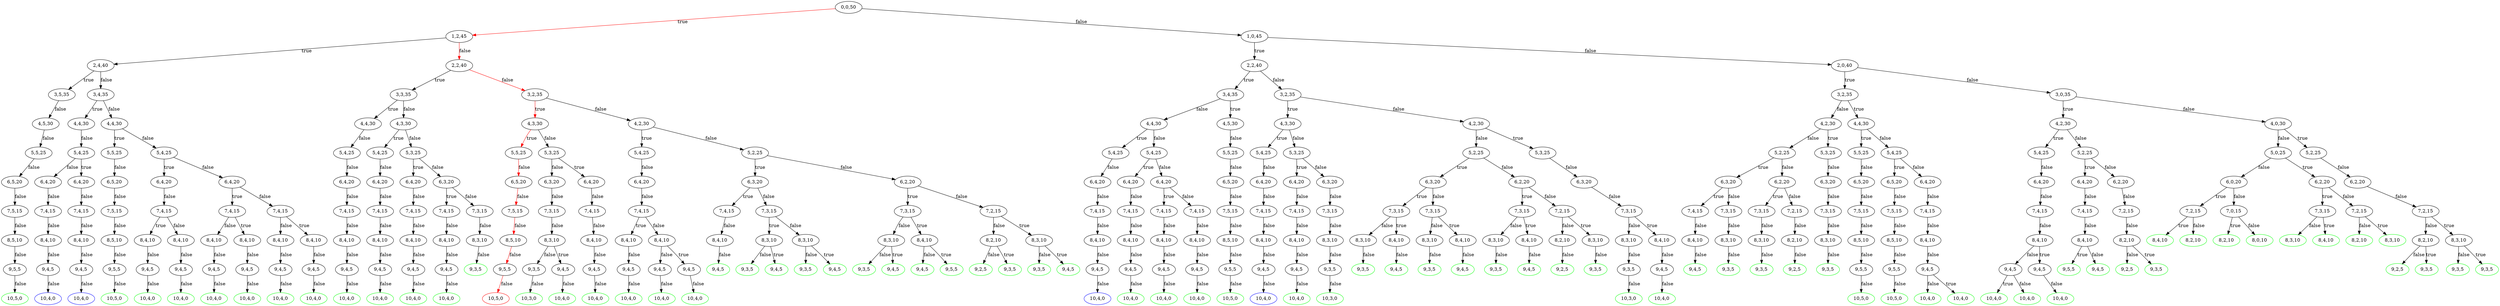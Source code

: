 strict digraph G {
  1 [ color="green" label="9,4,5" ];
  2 [ color="black" label="4,3,30" ];
  3 [ color="black" label="6,5,20" ];
  4 [ color="black" label="6,4,20" ];
  5 [ color="green" label="8,4,10" ];
  6 [ color="black" label="8,4,10" ];
  7 [ color="black" label="2,4,40" ];
  8 [ color="green" label="9,3,5" ];
  9 [ color="green" label="10,3,0" ];
  10 [ color="black" label="6,0,20" ];
  11 [ color="green" label="9,3,5" ];
  12 [ color="black" label="6,4,20" ];
  13 [ color="black" label="9,4,5" ];
  14 [ color="green" label="10,4,0" ];
  15 [ color="black" label="5,2,25" ];
  16 [ color="black" label="9,5,5" ];
  17 [ color="black" label="9,4,5" ];
  18 [ color="green" label="9,3,5" ];
  19 [ color="green" label="8,2,10" ];
  20 [ color="black" label="8,5,10" ];
  21 [ color="black" label="8,4,10" ];
  22 [ color="black" label="9,3,5" ];
  23 [ color="black" label="5,2,25" ];
  24 [ color="black" label="7,4,15" ];
  25 [ color="green" label="10,4,0" ];
  26 [ color="black" label="8,4,10" ];
  27 [ color="black" label="4,4,30" ];
  28 [ color="green" label="9,3,5" ];
  29 [ color="black" label="6,4,20" ];
  30 [ color="green" label="10,4,0" ];
  31 [ color="black" label="9,4,5" ];
  32 [ color="black" label="8,4,10" ];
  33 [ color="black" label="8,4,10" ];
  34 [ color="black" label="4,2,30" ];
  35 [ color="black" label="9,4,5" ];
  36 [ color="black" label="8,4,10" ];
  37 [ color="black" label="8,4,10" ];
  38 [ color="black" label="6,5,20" ];
  39 [ color="black" label="2,2,40" ];
  40 [ color="black" label="9,4,5" ];
  41 [ color="black" label="7,5,15" ];
  42 [ color="black" label="6,3,20" ];
  43 [ color="green" label="9,5,5" ];
  44 [ color="green" label="9,3,5" ];
  45 [ color="black" label="8,4,10" ];
  46 [ color="black" label="5,5,25" ];
  47 [ color="green" label="9,3,5" ];
  48 [ color="black" label="7,4,15" ];
  49 [ color="black" label="8,3,10" ];
  50 [ color="black" label="9,3,5" ];
  51 [ color="black" label="5,0,25" ];
  52 [ color="black" label="8,3,10" ];
  53 [ color="green" label="10,5,0" ];
  54 [ color="black" label="8,4,10" ];
  55 [ color="black" label="9,4,5" ];
  56 [ color="black" label="4,2,30" ];
  57 [ color="green" label="9,4,5" ];
  58 [ color="black" label="8,5,10" ];
  59 [ color="black" label="8,4,10" ];
  60 [ color="black" label="8,3,10" ];
  61 [ color="black" label="7,5,15" ];
  62 [ color="black" label="8,3,10" ];
  63 [ color="black" label="4,2,30" ];
  64 [ color="black" label="6,4,20" ];
  65 [ color="black" label="9,4,5" ];
  66 [ color="black" label="7,4,15" ];
  67 [ color="green" label="9,3,5" ];
  68 [ color="black" label="3,4,35" ];
  69 [ color="black" label="8,3,10" ];
  70 [ color="black" label="5,4,25" ];
  71 [ color="black" label="9,4,5" ];
  72 [ color="black" label="8,4,10" ];
  73 [ color="black" label="7,4,15" ];
  74 [ color="black" label="7,4,15" ];
  75 [ color="black" label="8,4,10" ];
  76 [ color="black" label="7,4,15" ];
  77 [ color="black" label="7,4,15" ];
  78 [ color="black" label="5,5,25" ];
  79 [ color="black" label="1,2,45" ];
  80 [ color="black" label="8,4,10" ];
  81 [ color="green" label="9,2,5" ];
  82 [ color="black" label="6,5,20" ];
  83 [ color="green" label="8,3,10" ];
  84 [ color="green" label="10,4,0" ];
  85 [ color="black" label="8,3,10" ];
  86 [ color="green" label="9,2,5" ];
  87 [ color="black" label="7,4,15" ];
  88 [ color="black" label="8,3,10" ];
  89 [ color="black" label="6,4,20" ];
  90 [ color="green" label="10,4,0" ];
  91 [ color="green" label="10,3,0" ];
  92 [ color="black" label="8,3,10" ];
  93 [ color="black" label="4,0,30" ];
  94 [ color="black" label="7,3,15" ];
  95 [ color="black" label="9,5,5" ];
  96 [ color="black" label="7,4,15" ];
  97 [ color="black" label="8,4,10" ];
  98 [ color="black" label="3,2,35" ];
  99 [ color="green" label="8,2,10" ];
  100 [ color="green" label="10,4,0" ];
  101 [ color="black" label="7,5,15" ];
  102 [ color="black" label="7,4,15" ];
  103 [ color="black" label="7,3,15" ];
  104 [ color="green" label="10,4,0" ];
  105 [ color="green" label="9,4,5" ];
  106 [ color="black" label="6,5,20" ];
  107 [ color="black" label="7,3,15" ];
  108 [ color="black" label="3,2,35" ];
  109 [ color="green" label="10,4,0" ];
  110 [ color="black" label="5,4,25" ];
  111 [ color="black" label="6,4,20" ];
  112 [ color="black" label="8,3,10" ];
  113 [ color="black" label="7,3,15" ];
  114 [ color="black" label="7,4,15" ];
  115 [ color="black" label="6,4,20" ];
  116 [ color="black" label="6,4,20" ];
  117 [ color="green" label="9,4,5" ];
  118 [ color="green" label="10,4,0" ];
  119 [ color="black" label="6,4,20" ];
  120 [ color="black" label="6,4,20" ];
  121 [ color="green" label="9,4,5" ];
  122 [ color="black" label="7,4,15" ];
  123 [ color="blue" label="10,4,0" ];
  124 [ color="black" label="8,2,10" ];
  125 [ color="black" label="7,3,15" ];
  126 [ color="black" label="9,4,5" ];
  127 [ color="black" label="7,3,15" ];
  128 [ color="black" label="8,2,10" ];
  129 [ color="green" label="9,3,5" ];
  130 [ color="black" label="7,3,15" ];
  131 [ color="black" label="9,4,5" ];
  132 [ color="green" label="9,3,5" ];
  133 [ color="black" label="9,3,5" ];
  134 [ color="black" label="7,3,15" ];
  135 [ color="black" label="3,0,35" ];
  136 [ color="black" label="8,5,10" ];
  137 [ color="black" label="6,4,20" ];
  138 [ color="black" label="7,4,15" ];
  139 [ color="black" label="7,2,15" ];
  140 [ color="black" label="9,4,5" ];
  141 [ color="black" label="6,5,20" ];
  142 [ color="black" label="6,4,20" ];
  143 [ color="black" label="6,3,20" ];
  144 [ color="black" label="9,4,5" ];
  145 [ color="black" label="8,4,10" ];
  146 [ color="black" label="5,5,25" ];
  147 [ color="black" label="6,3,20" ];
  148 [ color="black" label="2,2,40" ];
  149 [ color="black" label="9,4,5" ];
  150 [ color="black" label="5,4,25" ];
  151 [ color="black" label="7,3,15" ];
  152 [ color="green" label="10,4,0" ];
  153 [ color="black" label="6,3,20" ];
  154 [ color="black" label="5,4,25" ];
  155 [ color="black" label="9,4,5" ];
  156 [ color="black" label="5,4,25" ];
  157 [ color="green" label="9,4,5" ];
  158 [ color="black" label="8,4,10" ];
  159 [ color="green" label="9,2,5" ];
  160 [ color="black" label="9,4,5" ];
  161 [ color="black" label="7,2,15" ];
  162 [ color="black" label="8,4,10" ];
  163 [ color="black" label="6,3,20" ];
  164 [ color="black" label="7,2,15" ];
  165 [ color="green" label="9,3,5" ];
  166 [ color="black" label="6,3,20" ];
  167 [ color="black" label="8,4,10" ];
  168 [ color="green" label="9,3,5" ];
  169 [ color="black" label="8,3,10" ];
  170 [ color="green" label="8,4,10" ];
  171 [ color="red" label="10,5,0" ];
  172 [ color="green" label="10,4,0" ];
  173 [ color="black" label="6,3,20" ];
  174 [ color="black" label="2,0,40" ];
  175 [ color="green" label="10,4,0" ];
  176 [ color="green" label="9,3,5" ];
  177 [ color="black" label="7,5,15" ];
  178 [ color="green" label="9,3,5" ];
  179 [ color="black" label="5,4,25" ];
  180 [ color="black" label="6,4,20" ];
  181 [ color="black" label="6,2,20" ];
  182 [ color="black" label="8,4,10" ];
  183 [ color="black" label="5,5,25" ];
  184 [ color="green" label="10,4,0" ];
  185 [ color="black" label="5,4,25" ];
  186 [ color="black" label="8,4,10" ];
  187 [ color="green" label="9,2,5" ];
  188 [ color="black" label="5,3,25" ];
  189 [ color="black" label="8,4,10" ];
  190 [ color="green" label="8,3,10" ];
  191 [ color="black" label="4,4,30" ];
  192 [ color="black" label="9,4,5" ];
  193 [ color="green" label="9,2,5" ];
  194 [ color="black" label="8,4,10" ];
  195 [ color="green" label="10,4,0" ];
  196 [ color="black" label="4,4,30" ];
  197 [ color="black" label="8,4,10" ];
  198 [ color="black" label="8,2,10" ];
  199 [ color="black" label="8,4,10" ];
  200 [ color="black" label="6,2,20" ];
  201 [ color="black" label="7,4,15" ];
  202 [ color="green" label="10,5,0" ];
  203 [ color="green" label="9,5,5" ];
  204 [ color="black" label="5,3,25" ];
  205 [ color="black" label="6,2,20" ];
  206 [ color="green" label="9,3,5" ];
  207 [ color="black" label="8,3,10" ];
  208 [ color="black" label="5,3,25" ];
  209 [ color="black" label="8,3,10" ];
  210 [ color="black" label="7,3,15" ];
  211 [ color="black" label="9,5,5" ];
  212 [ color="black" label="9,4,5" ];
  213 [ color="black" label="5,3,25" ];
  214 [ color="black" label="1,0,45" ];
  215 [ color="black" label="8,3,10" ];
  216 [ color="black" label="6,5,20" ];
  217 [ color="black" label="8,3,10" ];
  218 [ color="green" label="9,3,5" ];
  219 [ color="black" label="5,4,25" ];
  220 [ color="black" label="7,4,15" ];
  221 [ color="green" label="9,4,5" ];
  222 [ color="black" label="4,5,30" ];
  223 [ color="black" label="9,4,5" ];
  224 [ color="black" label="8,2,10" ];
  225 [ color="black" label="4,3,30" ];
  226 [ color="black" label="8,4,10" ];
  227 [ color="black" label="8,2,10" ];
  228 [ color="green" label="10,4,0" ];
  229 [ color="green" label="9,4,5" ];
  230 [ color="black" label="7,4,15" ];
  231 [ color="black" label="9,4,5" ];
  232 [ color="black" label="7,2,15" ];
  233 [ color="black" label="7,4,15" ];
  234 [ color="black" label="5,2,25" ];
  235 [ color="black" label="6,4,20" ];
  236 [ color="green" label="8,2,10" ];
  237 [ color="black" label="9,5,5" ];
  238 [ color="black" label="5,2,25" ];
  239 [ color="black" label="7,3,15" ];
  240 [ color="green" label="10,5,0" ];
  241 [ color="black" label="4,3,30" ];
  242 [ color="green" label="9,3,5" ];
  243 [ color="black" label="6,3,20" ];
  244 [ color="black" label="8,5,10" ];
  245 [ color="black" label="8,4,10" ];
  246 [ color="black" label="0,0,50" ];
  247 [ color="black" label="5,5,25" ];
  248 [ color="black" label="7,3,15" ];
  249 [ color="green" label="10,4,0" ];
  250 [ color="black" label="4,4,30" ];
  251 [ color="green" label="8,0,10" ];
  252 [ color="black" label="3,5,35" ];
  253 [ color="black" label="8,4,10" ];
  254 [ color="black" label="7,2,15" ];
  255 [ color="green" label="9,4,5" ];
  256 [ color="black" label="7,4,15" ];
  257 [ color="green" label="10,5,0" ];
  258 [ color="green" label="10,4,0" ];
  259 [ color="black" label="7,2,15" ];
  260 [ color="black" label="9,4,5" ];
  261 [ color="black" label="8,4,10" ];
  262 [ color="green" label="10,4,0" ];
  263 [ color="black" label="6,4,20" ];
  264 [ color="green" label="10,4,0" ];
  265 [ color="black" label="8,4,10" ];
  266 [ color="green" label="10,4,0" ];
  267 [ color="blue" label="10,4,0" ];
  268 [ color="green" label="10,4,0" ];
  269 [ color="black" label="6,2,20" ];
  270 [ color="green" label="9,3,5" ];
  271 [ color="black" label="6,4,20" ];
  272 [ color="blue" label="10,4,0" ];
  273 [ color="black" label="5,4,25" ];
  274 [ color="black" label="7,2,15" ];
  275 [ color="black" label="8,5,10" ];
  276 [ color="black" label="4,2,30" ];
  277 [ color="black" label="9,5,5" ];
  278 [ color="black" label="3,3,35" ];
  279 [ color="black" label="8,3,10" ];
  280 [ color="black" label="5,3,25" ];
  281 [ color="black" label="7,5,15" ];
  282 [ color="black" label="7,4,15" ];
  283 [ color="green" label="9,4,5" ];
  284 [ color="black" label="4,5,30" ];
  285 [ color="black" label="9,4,5" ];
  286 [ color="black" label="3,4,35" ];
  287 [ color="black" label="7,0,15" ];
  288 [ color="black" label="7,4,15" ];
  289 [ color="blue" label="10,4,0" ];
  290 [ color="black" label="6,2,20" ];
  291 [ color="black" label="8,4,10" ];
  292 [ color="green" label="10,5,0" ];
  293 [ color="green" label="10,4,0" ];
  294 [ color="black" label="6,4,20" ];
  295 [ color="black" label="9,5,5" ];
  296 [ color="black" label="9,4,5" ];
  297 [ color="green" label="10,3,0" ];
  298 [ color="black" label="6,2,20" ];
  299 [ color="black" label="8,4,10" ];
  300 [ color="black" label="7,4,15" ];
  301 [ color="black" label="9,4,5" ];
  302 [ color="black" label="5,4,25" ];
  303 [ color="black" label="7,4,15" ];
  304 [ color="black" label="9,4,5" ];
  305 [ color="green" label="10,4,0" ];
  306 [ color="black" label="9,4,5" ];
  307 [ color="black" label="9,4,5" ];
  308 [ color="black" label="5,2,25" ];
  309 [ color="black" label="8,3,10" ];
  310 [ color="green" label="10,4,0" ];
  311 [ color="black" label="9,4,5" ];
  312 [ color="black" label="4,4,30" ];
  313 [ color="green" label="9,4,5" ];
  314 [ color="black" label="7,5,15" ];
  315 [ color="black" label="3,2,35" ];
  316 [ color="green" label="10,4,0" ];
  317 [ color="black" label="8,5,10" ];
  318 [ color="black" label="7,3,15" ];
  45 -> 1 [ label="false" ];
  108 -> 2 [ label="true" ];
  46 -> 3 [ color="red" label="false" ];
  208 -> 4 [ label="true" ];
  274 -> 5 [ label="true" ];
  48 -> 6 [ label="false" ];
  79 -> 7 [ label="true" ];
  49 -> 8 [ label="false" ];
  50 -> 9 [ label="false" ];
  51 -> 10 [ label="false" ];
  52 -> 11 [ label="false" ];
  219 -> 12 [ label="true" ];
  54 -> 13 [ label="false" ];
  55 -> 14 [ label="false" ];
  56 -> 15 [ label="false" ];
  58 -> 16 [ label="false" ];
  59 -> 17 [ label="false" ];
  60 -> 18 [ label="false" ];
  287 -> 19 [ label="true" ];
  61 -> 20 [ label="false" ];
  288 -> 21 [ label="true" ];
  62 -> 22 [ label="false" ];
  63 -> 23 [ label="false" ];
  64 -> 24 [ label="false" ];
  65 -> 25 [ label="false" ];
  66 -> 26 [ label="false" ];
  68 -> 27 [ label="false" ];
  69 -> 28 [ label="false" ];
  70 -> 29 [ label="false" ];
  71 -> 30 [ label="false" ];
  72 -> 31 [ label="false" ];
  73 -> 32 [ label="false" ];
  74 -> 33 [ label="false" ];
  135 -> 34 [ label="true" ];
  75 -> 35 [ label="false" ];
  76 -> 36 [ label="false" ];
  77 -> 37 [ label="false" ];
  78 -> 38 [ label="false" ];
  79 -> 39 [ color="red" label="false" ];
  80 -> 40 [ label="false" ];
  82 -> 41 [ label="false" ];
  238 -> 42 [ label="true" ];
  37 -> 43 [ label="true" ];
  85 -> 44 [ label="false" ];
  87 -> 45 [ label="false" ];
  225 -> 46 [ color="red" label="true" ];
  88 -> 47 [ label="false" ];
  89 -> 48 [ label="false" ];
  318 -> 49 [ label="true" ];
  92 -> 50 [ label="false" ];
  93 -> 51 [ label="false" ];
  94 -> 52 [ label="false" ];
  95 -> 53 [ label="false" ];
  96 -> 54 [ label="false" ];
  97 -> 55 [ label="false" ];
  98 -> 56 [ label="false" ];
  49 -> 57 [ label="true" ];
  101 -> 58 [ label="false" ];
  102 -> 59 [ label="false" ];
  103 -> 60 [ label="false" ];
  106 -> 61 [ label="false" ];
  107 -> 62 [ label="false" ];
  108 -> 63 [ label="false" ];
  110 -> 64 [ label="false" ];
  59 -> 65 [ label="true" ];
  111 -> 66 [ label="false" ];
  112 -> 67 [ label="false" ];
  148 -> 68 [ label="true" ];
  113 -> 69 [ label="false" ];
  241 -> 70 [ label="true" ];
  62 -> 71 [ label="true" ];
  114 -> 72 [ label="false" ];
  115 -> 73 [ label="false" ];
  116 -> 74 [ label="false" ];
  24 -> 75 [ label="true" ];
  119 -> 76 [ label="false" ];
  120 -> 77 [ label="false" ];
  250 -> 78 [ label="true" ];
  246 -> 79 [ color="red" label="true" ];
  122 -> 80 [ label="false" ];
  124 -> 81 [ label="false" ];
  273 -> 82 [ label="true" ];
  125 -> 83 [ label="false" ];
  126 -> 84 [ label="false" ];
  127 -> 85 [ label="false" ];
  128 -> 86 [ label="false" ];
  143 -> 87 [ label="true" ];
  130 -> 88 [ label="false" ];
  280 -> 89 [ label="true" ];
  131 -> 90 [ label="false" ];
  133 -> 91 [ label="false" ];
  134 -> 92 [ label="false" ];
  135 -> 93 [ label="false" ];
  153 -> 94 [ label="true" ];
  136 -> 95 [ label="false" ];
  137 -> 96 [ label="false" ];
  138 -> 97 [ label="false" ];
  174 -> 98 [ label="true" ];
  139 -> 99 [ label="false" ];
  140 -> 100 [ label="false" ];
  141 -> 101 [ label="false" ];
  142 -> 102 [ label="false" ];
  143 -> 103 [ label="false" ];
  144 -> 104 [ label="false" ];
  145 -> 105 [ label="false" ];
  146 -> 106 [ label="false" ];
  147 -> 107 [ label="false" ];
  148 -> 108 [ label="false" ];
  149 -> 109 [ label="false" ];
  276 -> 110 [ label="true" ];
  150 -> 111 [ label="false" ];
  151 -> 112 [ label="false" ];
  153 -> 113 [ label="false" ];
  166 -> 114 [ label="true" ];
  154 -> 115 [ label="false" ];
  302 -> 116 [ label="true" ];
  112 -> 117 [ label="true" ];
  155 -> 118 [ label="false" ];
  156 -> 119 [ label="false" ];
  308 -> 120 [ label="true" ];
  158 -> 121 [ label="false" ];
  180 -> 122 [ label="true" ];
  160 -> 123 [ label="false" ];
  161 -> 124 [ label="false" ];
  181 -> 125 [ label="true" ];
  162 -> 126 [ label="false" ];
  163 -> 127 [ label="false" ];
  164 -> 128 [ label="false" ];
  124 -> 129 [ label="true" ];
  166 -> 130 [ label="false" ];
  167 -> 131 [ label="false" ];
  128 -> 132 [ label="true" ];
  169 -> 133 [ label="false" ];
  173 -> 134 [ label="false" ];
  174 -> 135 [ label="false" ];
  177 -> 136 [ label="false" ];
  179 -> 137 [ label="false" ];
  180 -> 138 [ label="false" ];
  181 -> 139 [ label="false" ];
  182 -> 140 [ label="false" ];
  183 -> 141 [ label="false" ];
  185 -> 142 [ label="false" ];
  15 -> 143 [ label="true" ];
  186 -> 144 [ label="false" ];
  94 -> 145 [ label="true" ];
  312 -> 146 [ label="true" ];
  188 -> 147 [ label="false" ];
  214 -> 148 [ label="true" ];
  189 -> 149 [ label="false" ];
  191 -> 150 [ label="false" ];
  205 -> 151 [ label="true" ];
  192 -> 152 [ label="false" ];
  23 -> 153 [ label="true" ];
  2 -> 154 [ label="true" ];
  194 -> 155 [ label="false" ];
  196 -> 156 [ label="false" ];
  197 -> 157 [ label="false" ];
  113 -> 158 [ label="true" ];
  198 -> 159 [ label="false" ];
  199 -> 160 [ label="false" ];
  200 -> 161 [ label="false" ];
  201 -> 162 [ label="false" ];
  204 -> 163 [ label="false" ];
  205 -> 164 [ label="false" ];
  207 -> 165 [ label="false" ];
  208 -> 166 [ label="false" ];
  122 -> 167 [ label="true" ];
  209 -> 168 [ label="false" ];
  210 -> 169 [ label="false" ];
  125 -> 170 [ label="true" ];
  211 -> 171 [ color="red" label="false" ];
  212 -> 172 [ label="false" ];
  213 -> 173 [ label="false" ];
  214 -> 174 [ label="false" ];
  17 -> 175 [ label="true" ];
  215 -> 176 [ label="false" ];
  216 -> 177 [ label="false" ];
  217 -> 178 [ label="false" ];
  27 -> 179 [ label="true" ];
  219 -> 180 [ label="false" ];
  51 -> 181 [ label="true" ];
  220 -> 182 [ label="false" ];
  222 -> 183 [ label="false" ];
  223 -> 184 [ label="false" ];
  34 -> 185 [ label="true" ];
  134 -> 186 [ label="true" ];
  224 -> 187 [ label="false" ];
  225 -> 188 [ label="false" ];
  138 -> 189 [ label="true" ];
  139 -> 190 [ label="true" ];
  278 -> 191 [ label="true" ];
  226 -> 192 [ label="false" ];
  227 -> 193 [ label="false" ];
  230 -> 194 [ label="false" ];
  231 -> 195 [ label="false" ];
  286 -> 196 [ label="true" ];
  151 -> 197 [ label="true" ];
  232 -> 198 [ label="false" ];
  233 -> 199 [ label="false" ];
  234 -> 200 [ label="false" ];
  235 -> 201 [ label="false" ];
  237 -> 202 [ label="false" ];
  197 -> 203 [ label="true" ];
  56 -> 204 [ label="true" ];
  238 -> 205 [ label="false" ];
  198 -> 206 [ label="true" ];
  239 -> 207 [ label="false" ];
  241 -> 208 [ label="false" ];
  161 -> 209 [ label="true" ];
  243 -> 210 [ label="false" ];
  244 -> 211 [ color="red" label="false" ];
  245 -> 212 [ label="false" ];
  63 -> 213 [ label="true" ];
  246 -> 214 [ label="false" ];
  164 -> 215 [ label="true" ];
  247 -> 216 [ label="false" ];
  248 -> 217 [ label="false" ];
  209 -> 218 [ label="true" ];
  250 -> 219 [ label="false" ];
  263 -> 220 [ label="true" ];
  215 -> 221 [ label="true" ];
  252 -> 222 [ label="false" ];
  253 -> 223 [ label="false" ];
  254 -> 224 [ label="false" ];
  315 -> 225 [ color="red" label="true" ];
  256 -> 226 [ label="false" ];
  259 -> 227 [ label="false" ];
  260 -> 228 [ label="false" ];
  261 -> 229 [ label="false" ];
  263 -> 230 [ label="false" ];
  265 -> 231 [ label="false" ];
  269 -> 232 [ label="false" ];
  271 -> 233 [ label="false" ];
  93 -> 234 [ label="true" ];
  273 -> 235 [ label="false" ];
  274 -> 236 [ label="false" ];
  275 -> 237 [ label="false" ];
  276 -> 238 [ label="false" ];
  290 -> 239 [ label="true" ];
  277 -> 240 [ label="false" ];
  278 -> 241 [ label="false" ];
  279 -> 242 [ label="false" ];
  280 -> 243 [ label="false" ];
  281 -> 244 [ color="red" label="false" ];
  282 -> 245 [ label="false" ];
  284 -> 247 [ label="false" ];
  298 -> 248 [ label="true" ];
  285 -> 249 [ label="false" ];
  286 -> 250 [ label="false" ];
  287 -> 251 [ label="false" ];
  7 -> 252 [ label="true" ];
  288 -> 253 [ label="false" ];
  290 -> 254 [ label="false" ];
  291 -> 255 [ label="false" ];
  294 -> 256 [ label="false" ];
  295 -> 257 [ label="false" ];
  296 -> 258 [ label="false" ];
  298 -> 259 [ label="false" ];
  299 -> 260 [ label="false" ];
  300 -> 261 [ label="false" ];
  301 -> 262 [ label="false" ];
  302 -> 263 [ label="false" ];
  126 -> 264 [ label="true" ];
  303 -> 265 [ label="false" ];
  304 -> 266 [ label="false" ];
  306 -> 267 [ label="false" ];
  307 -> 268 [ label="false" ];
  308 -> 269 [ label="false" ];
  309 -> 270 [ label="false" ];
  156 -> 271 [ label="true" ];
  311 -> 272 [ label="false" ];
  312 -> 273 [ label="false" ];
  10 -> 274 [ label="true" ];
  314 -> 275 [ label="false" ];
  315 -> 276 [ label="false" ];
  317 -> 277 [ label="false" ];
  39 -> 278 [ label="true" ];
  318 -> 279 [ label="false" ];
  2 -> 280 [ label="false" ];
  3 -> 281 [ color="red" label="false" ];
  4 -> 282 [ label="false" ];
  279 -> 283 [ label="true" ];
  68 -> 284 [ label="true" ];
  6 -> 285 [ label="false" ];
  7 -> 286 [ label="false" ];
  10 -> 287 [ label="false" ];
  12 -> 288 [ label="false" ];
  13 -> 289 [ label="false" ];
  15 -> 290 [ label="false" ];
  248 -> 291 [ label="true" ];
  16 -> 292 [ label="false" ];
  17 -> 293 [ label="false" ];
  188 -> 294 [ label="true" ];
  20 -> 295 [ label="false" ];
  21 -> 296 [ label="false" ];
  22 -> 297 [ label="false" ];
  23 -> 298 [ label="false" ];
  24 -> 299 [ label="false" ];
  42 -> 300 [ label="true" ];
  26 -> 301 [ label="false" ];
  27 -> 302 [ label="false" ];
  29 -> 303 [ label="false" ];
  299 -> 304 [ label="true" ];
  31 -> 305 [ label="false" ];
  32 -> 306 [ label="false" ];
  33 -> 307 [ label="false" ];
  34 -> 308 [ label="false" ];
  259 -> 309 [ label="true" ];
  35 -> 310 [ label="false" ];
  36 -> 311 [ label="false" ];
  98 -> 312 [ label="true" ];
  37 -> 313 [ label="false" ];
  38 -> 314 [ label="false" ];
  39 -> 315 [ color="red" label="false" ];
  40 -> 316 [ label="false" ];
  41 -> 317 [ label="false" ];
  42 -> 318 [ label="false" ];
}
